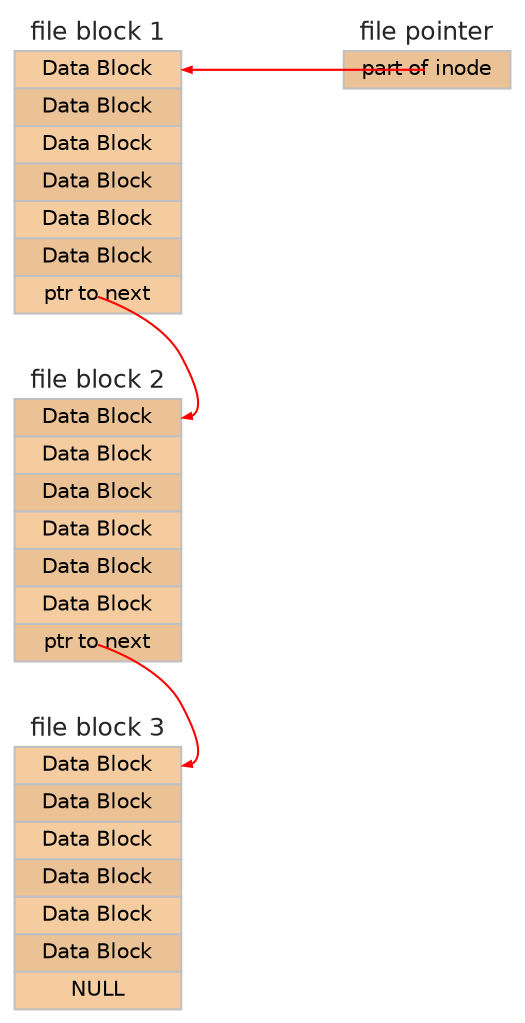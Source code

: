 digraph "memsim/diag/diagsample3" {
	graph [fontname=Helvetica rankdir=LR ranksep=1.0]
	node [fontname=Helvetica fontsize=8 margin="0.04 0.04" shape=none width=0.4]
	edge [arrowsize=0.4]
	box1:header:c -> box2:block1 [color=red headclip=true tailclip=false]
	box2:pointer:c -> box3:block1 [color=red headclip=true tailclip=false]
	box3:pointer:c -> box4:block1 [color=red headclip=true tailclip=false]
	subgraph left {
		box1 [label=<<table border="0.1" cellborder="1" cellspacing="0"><TR><TD border="0.0" ><font face="helvetica" color="grey15" point-size="12">file pointer</font></TD></TR><tr><td align="text" color="grey" bgcolor="#ebc296" height="18" fixedsize="true" width="80" port="header"><font point-size="10">part of inode</font></td></tr></table>>]
		rank=sink
	}
	subgraph right {
		box2 [label=<<table border="0.1" cellborder="1" cellspacing="0"><TR><TD border="0.0" ><font face="helvetica" color="grey15" point-size="12">file block 1</font></TD></TR><tr><td align="text" color="grey" bgcolor="#F5CCA0" height="18" fixedsize="true" width="80" port="block1"><font point-size="10">Data Block</font></td></tr><tr><td align="text" color="grey" bgcolor="#ebc296" height="18" fixedsize="true" width="80" port="block2"><font point-size="10">Data Block</font></td></tr><tr><td align="text" color="grey" bgcolor="#F5CCA0" height="18" fixedsize="true" width="80" port="block3"><font point-size="10">Data Block</font></td></tr><tr><td align="text" color="grey" bgcolor="#ebc296" height="18" fixedsize="true" width="80" port="block4"><font point-size="10">Data Block</font></td></tr><tr><td align="text" color="grey" bgcolor="#F5CCA0" height="18" fixedsize="true" width="80" port="block5"><font point-size="10">Data Block</font></td></tr><tr><td align="text" color="grey" bgcolor="#ebc296" height="18" fixedsize="true" width="80" port="block6"><font point-size="10">Data Block</font></td></tr><tr><td align="text" color="grey" bgcolor="#F5CCA0" height="18" fixedsize="true" width="80" port="pointer"><font point-size="10">ptr to next</font></td></tr></table>>]
		box3 [label=<<table border="0.1" cellborder="1" cellspacing="0"><TR><TD border="0.0" ><font face="helvetica" color="grey15" point-size="12">file block 2</font></TD></TR><tr><td align="text" color="grey" bgcolor="#ebc296" height="18" fixedsize="true" width="80" port="block1"><font point-size="10">Data Block</font></td></tr><tr><td align="text" color="grey" bgcolor="#F5CCA0" height="18" fixedsize="true" width="80" port="block2"><font point-size="10">Data Block</font></td></tr><tr><td align="text" color="grey" bgcolor="#ebc296" height="18" fixedsize="true" width="80" port="block3"><font point-size="10">Data Block</font></td></tr><tr><td align="text" color="grey" bgcolor="#F5CCA0" height="18" fixedsize="true" width="80" port="block4"><font point-size="10">Data Block</font></td></tr><tr><td align="text" color="grey" bgcolor="#ebc296" height="18" fixedsize="true" width="80" port="block5"><font point-size="10">Data Block</font></td></tr><tr><td align="text" color="grey" bgcolor="#F5CCA0" height="18" fixedsize="true" width="80" port="block6"><font point-size="10">Data Block</font></td></tr><tr><td align="text" color="grey" bgcolor="#ebc296" height="18" fixedsize="true" width="80" port="pointer"><font point-size="10">ptr to next</font></td></tr></table>>]
		box4 [label=<<table border="0.1" cellborder="1" cellspacing="0"><TR><TD border="0.0" ><font face="helvetica" color="grey15" point-size="12">file block 3</font></TD></TR><tr><td align="text" color="grey" bgcolor="#F5CCA0" height="18" fixedsize="true" width="80" port="block1"><font point-size="10">Data Block</font></td></tr><tr><td align="text" color="grey" bgcolor="#ebc296" height="18" fixedsize="true" width="80" port="block2"><font point-size="10">Data Block</font></td></tr><tr><td align="text" color="grey" bgcolor="#F5CCA0" height="18" fixedsize="true" width="80" port="block3"><font point-size="10">Data Block</font></td></tr><tr><td align="text" color="grey" bgcolor="#ebc296" height="18" fixedsize="true" width="80" port="block4"><font point-size="10">Data Block</font></td></tr><tr><td align="text" color="grey" bgcolor="#F5CCA0" height="18" fixedsize="true" width="80" port="block5"><font point-size="10">Data Block</font></td></tr><tr><td align="text" color="grey" bgcolor="#ebc296" height="18" fixedsize="true" width="80" port="block6"><font point-size="10">Data Block</font></td></tr><tr><td align="text" color="grey" bgcolor="#F5CCA0" height="18" fixedsize="true" width="80" port="pointer"><font point-size="10">NULL</font></td></tr></table>>]
		rank=source
	}
}
